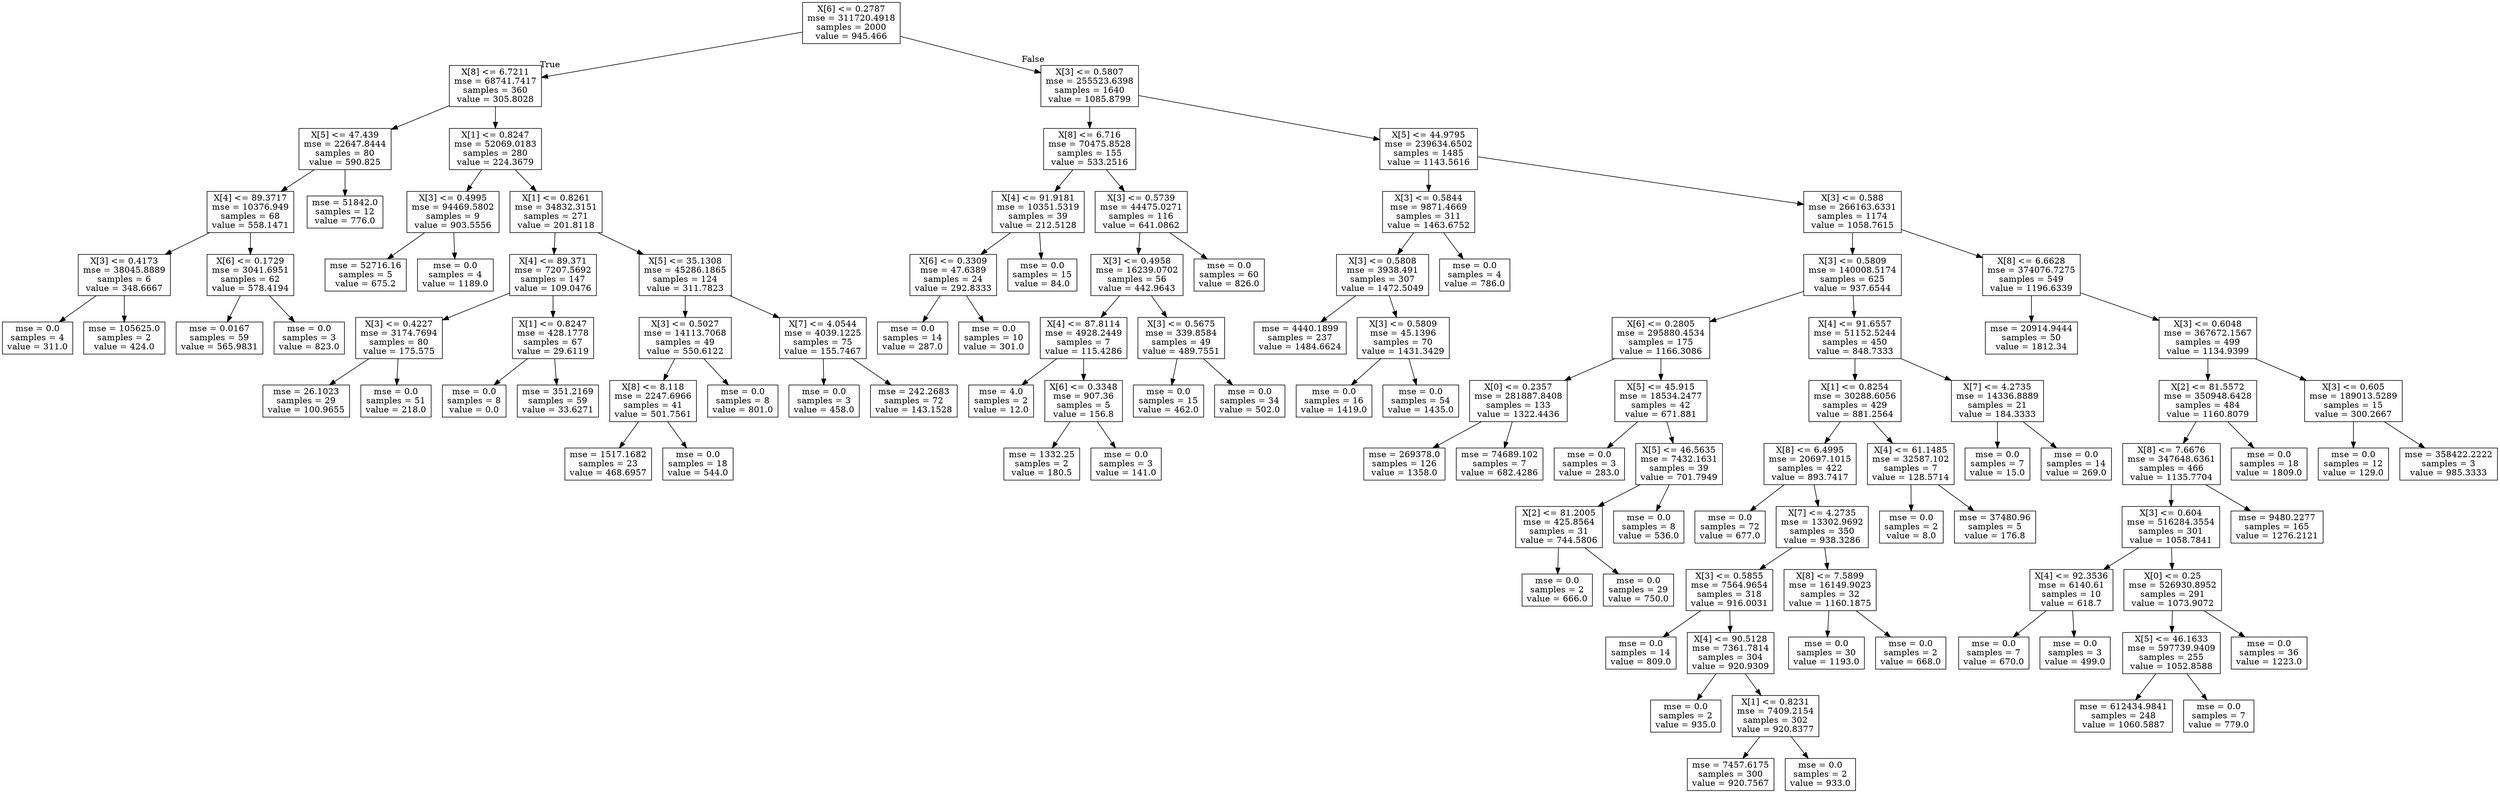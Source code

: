 digraph Tree {
node [shape=box] ;
0 [label="X[6] <= 0.2787\nmse = 311720.4918\nsamples = 2000\nvalue = 945.466"] ;
1 [label="X[8] <= 6.7211\nmse = 68741.7417\nsamples = 360\nvalue = 305.8028"] ;
0 -> 1 [labeldistance=2.5, labelangle=45, headlabel="True"] ;
2 [label="X[5] <= 47.439\nmse = 22647.8444\nsamples = 80\nvalue = 590.825"] ;
1 -> 2 ;
3 [label="X[4] <= 89.3717\nmse = 10376.949\nsamples = 68\nvalue = 558.1471"] ;
2 -> 3 ;
4 [label="X[3] <= 0.4173\nmse = 38045.8889\nsamples = 6\nvalue = 348.6667"] ;
3 -> 4 ;
5 [label="mse = 0.0\nsamples = 4\nvalue = 311.0"] ;
4 -> 5 ;
6 [label="mse = 105625.0\nsamples = 2\nvalue = 424.0"] ;
4 -> 6 ;
7 [label="X[6] <= 0.1729\nmse = 3041.6951\nsamples = 62\nvalue = 578.4194"] ;
3 -> 7 ;
8 [label="mse = 0.0167\nsamples = 59\nvalue = 565.9831"] ;
7 -> 8 ;
9 [label="mse = 0.0\nsamples = 3\nvalue = 823.0"] ;
7 -> 9 ;
10 [label="mse = 51842.0\nsamples = 12\nvalue = 776.0"] ;
2 -> 10 ;
11 [label="X[1] <= 0.8247\nmse = 52069.0183\nsamples = 280\nvalue = 224.3679"] ;
1 -> 11 ;
12 [label="X[3] <= 0.4995\nmse = 94469.5802\nsamples = 9\nvalue = 903.5556"] ;
11 -> 12 ;
13 [label="mse = 52716.16\nsamples = 5\nvalue = 675.2"] ;
12 -> 13 ;
14 [label="mse = 0.0\nsamples = 4\nvalue = 1189.0"] ;
12 -> 14 ;
15 [label="X[1] <= 0.8261\nmse = 34832.3151\nsamples = 271\nvalue = 201.8118"] ;
11 -> 15 ;
16 [label="X[4] <= 89.371\nmse = 7207.5692\nsamples = 147\nvalue = 109.0476"] ;
15 -> 16 ;
17 [label="X[3] <= 0.4227\nmse = 3174.7694\nsamples = 80\nvalue = 175.575"] ;
16 -> 17 ;
18 [label="mse = 26.1023\nsamples = 29\nvalue = 100.9655"] ;
17 -> 18 ;
19 [label="mse = 0.0\nsamples = 51\nvalue = 218.0"] ;
17 -> 19 ;
20 [label="X[1] <= 0.8247\nmse = 428.1778\nsamples = 67\nvalue = 29.6119"] ;
16 -> 20 ;
21 [label="mse = 0.0\nsamples = 8\nvalue = 0.0"] ;
20 -> 21 ;
22 [label="mse = 351.2169\nsamples = 59\nvalue = 33.6271"] ;
20 -> 22 ;
23 [label="X[5] <= 35.1308\nmse = 45286.1865\nsamples = 124\nvalue = 311.7823"] ;
15 -> 23 ;
24 [label="X[3] <= 0.5027\nmse = 14113.7068\nsamples = 49\nvalue = 550.6122"] ;
23 -> 24 ;
25 [label="X[8] <= 8.118\nmse = 2247.6966\nsamples = 41\nvalue = 501.7561"] ;
24 -> 25 ;
26 [label="mse = 1517.1682\nsamples = 23\nvalue = 468.6957"] ;
25 -> 26 ;
27 [label="mse = 0.0\nsamples = 18\nvalue = 544.0"] ;
25 -> 27 ;
28 [label="mse = 0.0\nsamples = 8\nvalue = 801.0"] ;
24 -> 28 ;
29 [label="X[7] <= 4.0544\nmse = 4039.1225\nsamples = 75\nvalue = 155.7467"] ;
23 -> 29 ;
30 [label="mse = 0.0\nsamples = 3\nvalue = 458.0"] ;
29 -> 30 ;
31 [label="mse = 242.2683\nsamples = 72\nvalue = 143.1528"] ;
29 -> 31 ;
32 [label="X[3] <= 0.5807\nmse = 255523.6398\nsamples = 1640\nvalue = 1085.8799"] ;
0 -> 32 [labeldistance=2.5, labelangle=-45, headlabel="False"] ;
33 [label="X[8] <= 6.716\nmse = 70475.8528\nsamples = 155\nvalue = 533.2516"] ;
32 -> 33 ;
34 [label="X[4] <= 91.9181\nmse = 10351.5319\nsamples = 39\nvalue = 212.5128"] ;
33 -> 34 ;
35 [label="X[6] <= 0.3309\nmse = 47.6389\nsamples = 24\nvalue = 292.8333"] ;
34 -> 35 ;
36 [label="mse = 0.0\nsamples = 14\nvalue = 287.0"] ;
35 -> 36 ;
37 [label="mse = 0.0\nsamples = 10\nvalue = 301.0"] ;
35 -> 37 ;
38 [label="mse = 0.0\nsamples = 15\nvalue = 84.0"] ;
34 -> 38 ;
39 [label="X[3] <= 0.5739\nmse = 44475.0271\nsamples = 116\nvalue = 641.0862"] ;
33 -> 39 ;
40 [label="X[3] <= 0.4958\nmse = 16239.0702\nsamples = 56\nvalue = 442.9643"] ;
39 -> 40 ;
41 [label="X[4] <= 87.8114\nmse = 4928.2449\nsamples = 7\nvalue = 115.4286"] ;
40 -> 41 ;
42 [label="mse = 4.0\nsamples = 2\nvalue = 12.0"] ;
41 -> 42 ;
43 [label="X[6] <= 0.3348\nmse = 907.36\nsamples = 5\nvalue = 156.8"] ;
41 -> 43 ;
44 [label="mse = 1332.25\nsamples = 2\nvalue = 180.5"] ;
43 -> 44 ;
45 [label="mse = 0.0\nsamples = 3\nvalue = 141.0"] ;
43 -> 45 ;
46 [label="X[3] <= 0.5675\nmse = 339.8584\nsamples = 49\nvalue = 489.7551"] ;
40 -> 46 ;
47 [label="mse = 0.0\nsamples = 15\nvalue = 462.0"] ;
46 -> 47 ;
48 [label="mse = 0.0\nsamples = 34\nvalue = 502.0"] ;
46 -> 48 ;
49 [label="mse = 0.0\nsamples = 60\nvalue = 826.0"] ;
39 -> 49 ;
50 [label="X[5] <= 44.9795\nmse = 239634.6502\nsamples = 1485\nvalue = 1143.5616"] ;
32 -> 50 ;
51 [label="X[3] <= 0.5844\nmse = 9871.4669\nsamples = 311\nvalue = 1463.6752"] ;
50 -> 51 ;
52 [label="X[3] <= 0.5808\nmse = 3938.491\nsamples = 307\nvalue = 1472.5049"] ;
51 -> 52 ;
53 [label="mse = 4440.1899\nsamples = 237\nvalue = 1484.6624"] ;
52 -> 53 ;
54 [label="X[3] <= 0.5809\nmse = 45.1396\nsamples = 70\nvalue = 1431.3429"] ;
52 -> 54 ;
55 [label="mse = 0.0\nsamples = 16\nvalue = 1419.0"] ;
54 -> 55 ;
56 [label="mse = 0.0\nsamples = 54\nvalue = 1435.0"] ;
54 -> 56 ;
57 [label="mse = 0.0\nsamples = 4\nvalue = 786.0"] ;
51 -> 57 ;
58 [label="X[3] <= 0.588\nmse = 266163.6331\nsamples = 1174\nvalue = 1058.7615"] ;
50 -> 58 ;
59 [label="X[3] <= 0.5809\nmse = 140008.5174\nsamples = 625\nvalue = 937.6544"] ;
58 -> 59 ;
60 [label="X[6] <= 0.2805\nmse = 295880.4534\nsamples = 175\nvalue = 1166.3086"] ;
59 -> 60 ;
61 [label="X[0] <= 0.2357\nmse = 281887.8408\nsamples = 133\nvalue = 1322.4436"] ;
60 -> 61 ;
62 [label="mse = 269378.0\nsamples = 126\nvalue = 1358.0"] ;
61 -> 62 ;
63 [label="mse = 74689.102\nsamples = 7\nvalue = 682.4286"] ;
61 -> 63 ;
64 [label="X[5] <= 45.915\nmse = 18534.2477\nsamples = 42\nvalue = 671.881"] ;
60 -> 64 ;
65 [label="mse = 0.0\nsamples = 3\nvalue = 283.0"] ;
64 -> 65 ;
66 [label="X[5] <= 46.5635\nmse = 7432.1631\nsamples = 39\nvalue = 701.7949"] ;
64 -> 66 ;
67 [label="X[2] <= 81.2005\nmse = 425.8564\nsamples = 31\nvalue = 744.5806"] ;
66 -> 67 ;
68 [label="mse = 0.0\nsamples = 2\nvalue = 666.0"] ;
67 -> 68 ;
69 [label="mse = 0.0\nsamples = 29\nvalue = 750.0"] ;
67 -> 69 ;
70 [label="mse = 0.0\nsamples = 8\nvalue = 536.0"] ;
66 -> 70 ;
71 [label="X[4] <= 91.6557\nmse = 51152.5244\nsamples = 450\nvalue = 848.7333"] ;
59 -> 71 ;
72 [label="X[1] <= 0.8254\nmse = 30288.6056\nsamples = 429\nvalue = 881.2564"] ;
71 -> 72 ;
73 [label="X[8] <= 6.4995\nmse = 20697.1015\nsamples = 422\nvalue = 893.7417"] ;
72 -> 73 ;
74 [label="mse = 0.0\nsamples = 72\nvalue = 677.0"] ;
73 -> 74 ;
75 [label="X[7] <= 4.2735\nmse = 13302.9692\nsamples = 350\nvalue = 938.3286"] ;
73 -> 75 ;
76 [label="X[3] <= 0.5855\nmse = 7564.9654\nsamples = 318\nvalue = 916.0031"] ;
75 -> 76 ;
77 [label="mse = 0.0\nsamples = 14\nvalue = 809.0"] ;
76 -> 77 ;
78 [label="X[4] <= 90.5128\nmse = 7361.7814\nsamples = 304\nvalue = 920.9309"] ;
76 -> 78 ;
79 [label="mse = 0.0\nsamples = 2\nvalue = 935.0"] ;
78 -> 79 ;
80 [label="X[1] <= 0.8231\nmse = 7409.2154\nsamples = 302\nvalue = 920.8377"] ;
78 -> 80 ;
81 [label="mse = 7457.6175\nsamples = 300\nvalue = 920.7567"] ;
80 -> 81 ;
82 [label="mse = 0.0\nsamples = 2\nvalue = 933.0"] ;
80 -> 82 ;
83 [label="X[8] <= 7.5899\nmse = 16149.9023\nsamples = 32\nvalue = 1160.1875"] ;
75 -> 83 ;
84 [label="mse = 0.0\nsamples = 30\nvalue = 1193.0"] ;
83 -> 84 ;
85 [label="mse = 0.0\nsamples = 2\nvalue = 668.0"] ;
83 -> 85 ;
86 [label="X[4] <= 61.1485\nmse = 32587.102\nsamples = 7\nvalue = 128.5714"] ;
72 -> 86 ;
87 [label="mse = 0.0\nsamples = 2\nvalue = 8.0"] ;
86 -> 87 ;
88 [label="mse = 37480.96\nsamples = 5\nvalue = 176.8"] ;
86 -> 88 ;
89 [label="X[7] <= 4.2735\nmse = 14336.8889\nsamples = 21\nvalue = 184.3333"] ;
71 -> 89 ;
90 [label="mse = 0.0\nsamples = 7\nvalue = 15.0"] ;
89 -> 90 ;
91 [label="mse = 0.0\nsamples = 14\nvalue = 269.0"] ;
89 -> 91 ;
92 [label="X[8] <= 6.6628\nmse = 374076.7275\nsamples = 549\nvalue = 1196.6339"] ;
58 -> 92 ;
93 [label="mse = 20914.9444\nsamples = 50\nvalue = 1812.34"] ;
92 -> 93 ;
94 [label="X[3] <= 0.6048\nmse = 367672.1567\nsamples = 499\nvalue = 1134.9399"] ;
92 -> 94 ;
95 [label="X[2] <= 81.5572\nmse = 350948.6428\nsamples = 484\nvalue = 1160.8079"] ;
94 -> 95 ;
96 [label="X[8] <= 7.6676\nmse = 347648.6361\nsamples = 466\nvalue = 1135.7704"] ;
95 -> 96 ;
97 [label="X[3] <= 0.604\nmse = 516284.3554\nsamples = 301\nvalue = 1058.7841"] ;
96 -> 97 ;
98 [label="X[4] <= 92.3536\nmse = 6140.61\nsamples = 10\nvalue = 618.7"] ;
97 -> 98 ;
99 [label="mse = 0.0\nsamples = 7\nvalue = 670.0"] ;
98 -> 99 ;
100 [label="mse = 0.0\nsamples = 3\nvalue = 499.0"] ;
98 -> 100 ;
101 [label="X[0] <= 0.25\nmse = 526930.8952\nsamples = 291\nvalue = 1073.9072"] ;
97 -> 101 ;
102 [label="X[5] <= 46.1633\nmse = 597739.9409\nsamples = 255\nvalue = 1052.8588"] ;
101 -> 102 ;
103 [label="mse = 612434.9841\nsamples = 248\nvalue = 1060.5887"] ;
102 -> 103 ;
104 [label="mse = 0.0\nsamples = 7\nvalue = 779.0"] ;
102 -> 104 ;
105 [label="mse = 0.0\nsamples = 36\nvalue = 1223.0"] ;
101 -> 105 ;
106 [label="mse = 9480.2277\nsamples = 165\nvalue = 1276.2121"] ;
96 -> 106 ;
107 [label="mse = 0.0\nsamples = 18\nvalue = 1809.0"] ;
95 -> 107 ;
108 [label="X[3] <= 0.605\nmse = 189013.5289\nsamples = 15\nvalue = 300.2667"] ;
94 -> 108 ;
109 [label="mse = 0.0\nsamples = 12\nvalue = 129.0"] ;
108 -> 109 ;
110 [label="mse = 358422.2222\nsamples = 3\nvalue = 985.3333"] ;
108 -> 110 ;
}
